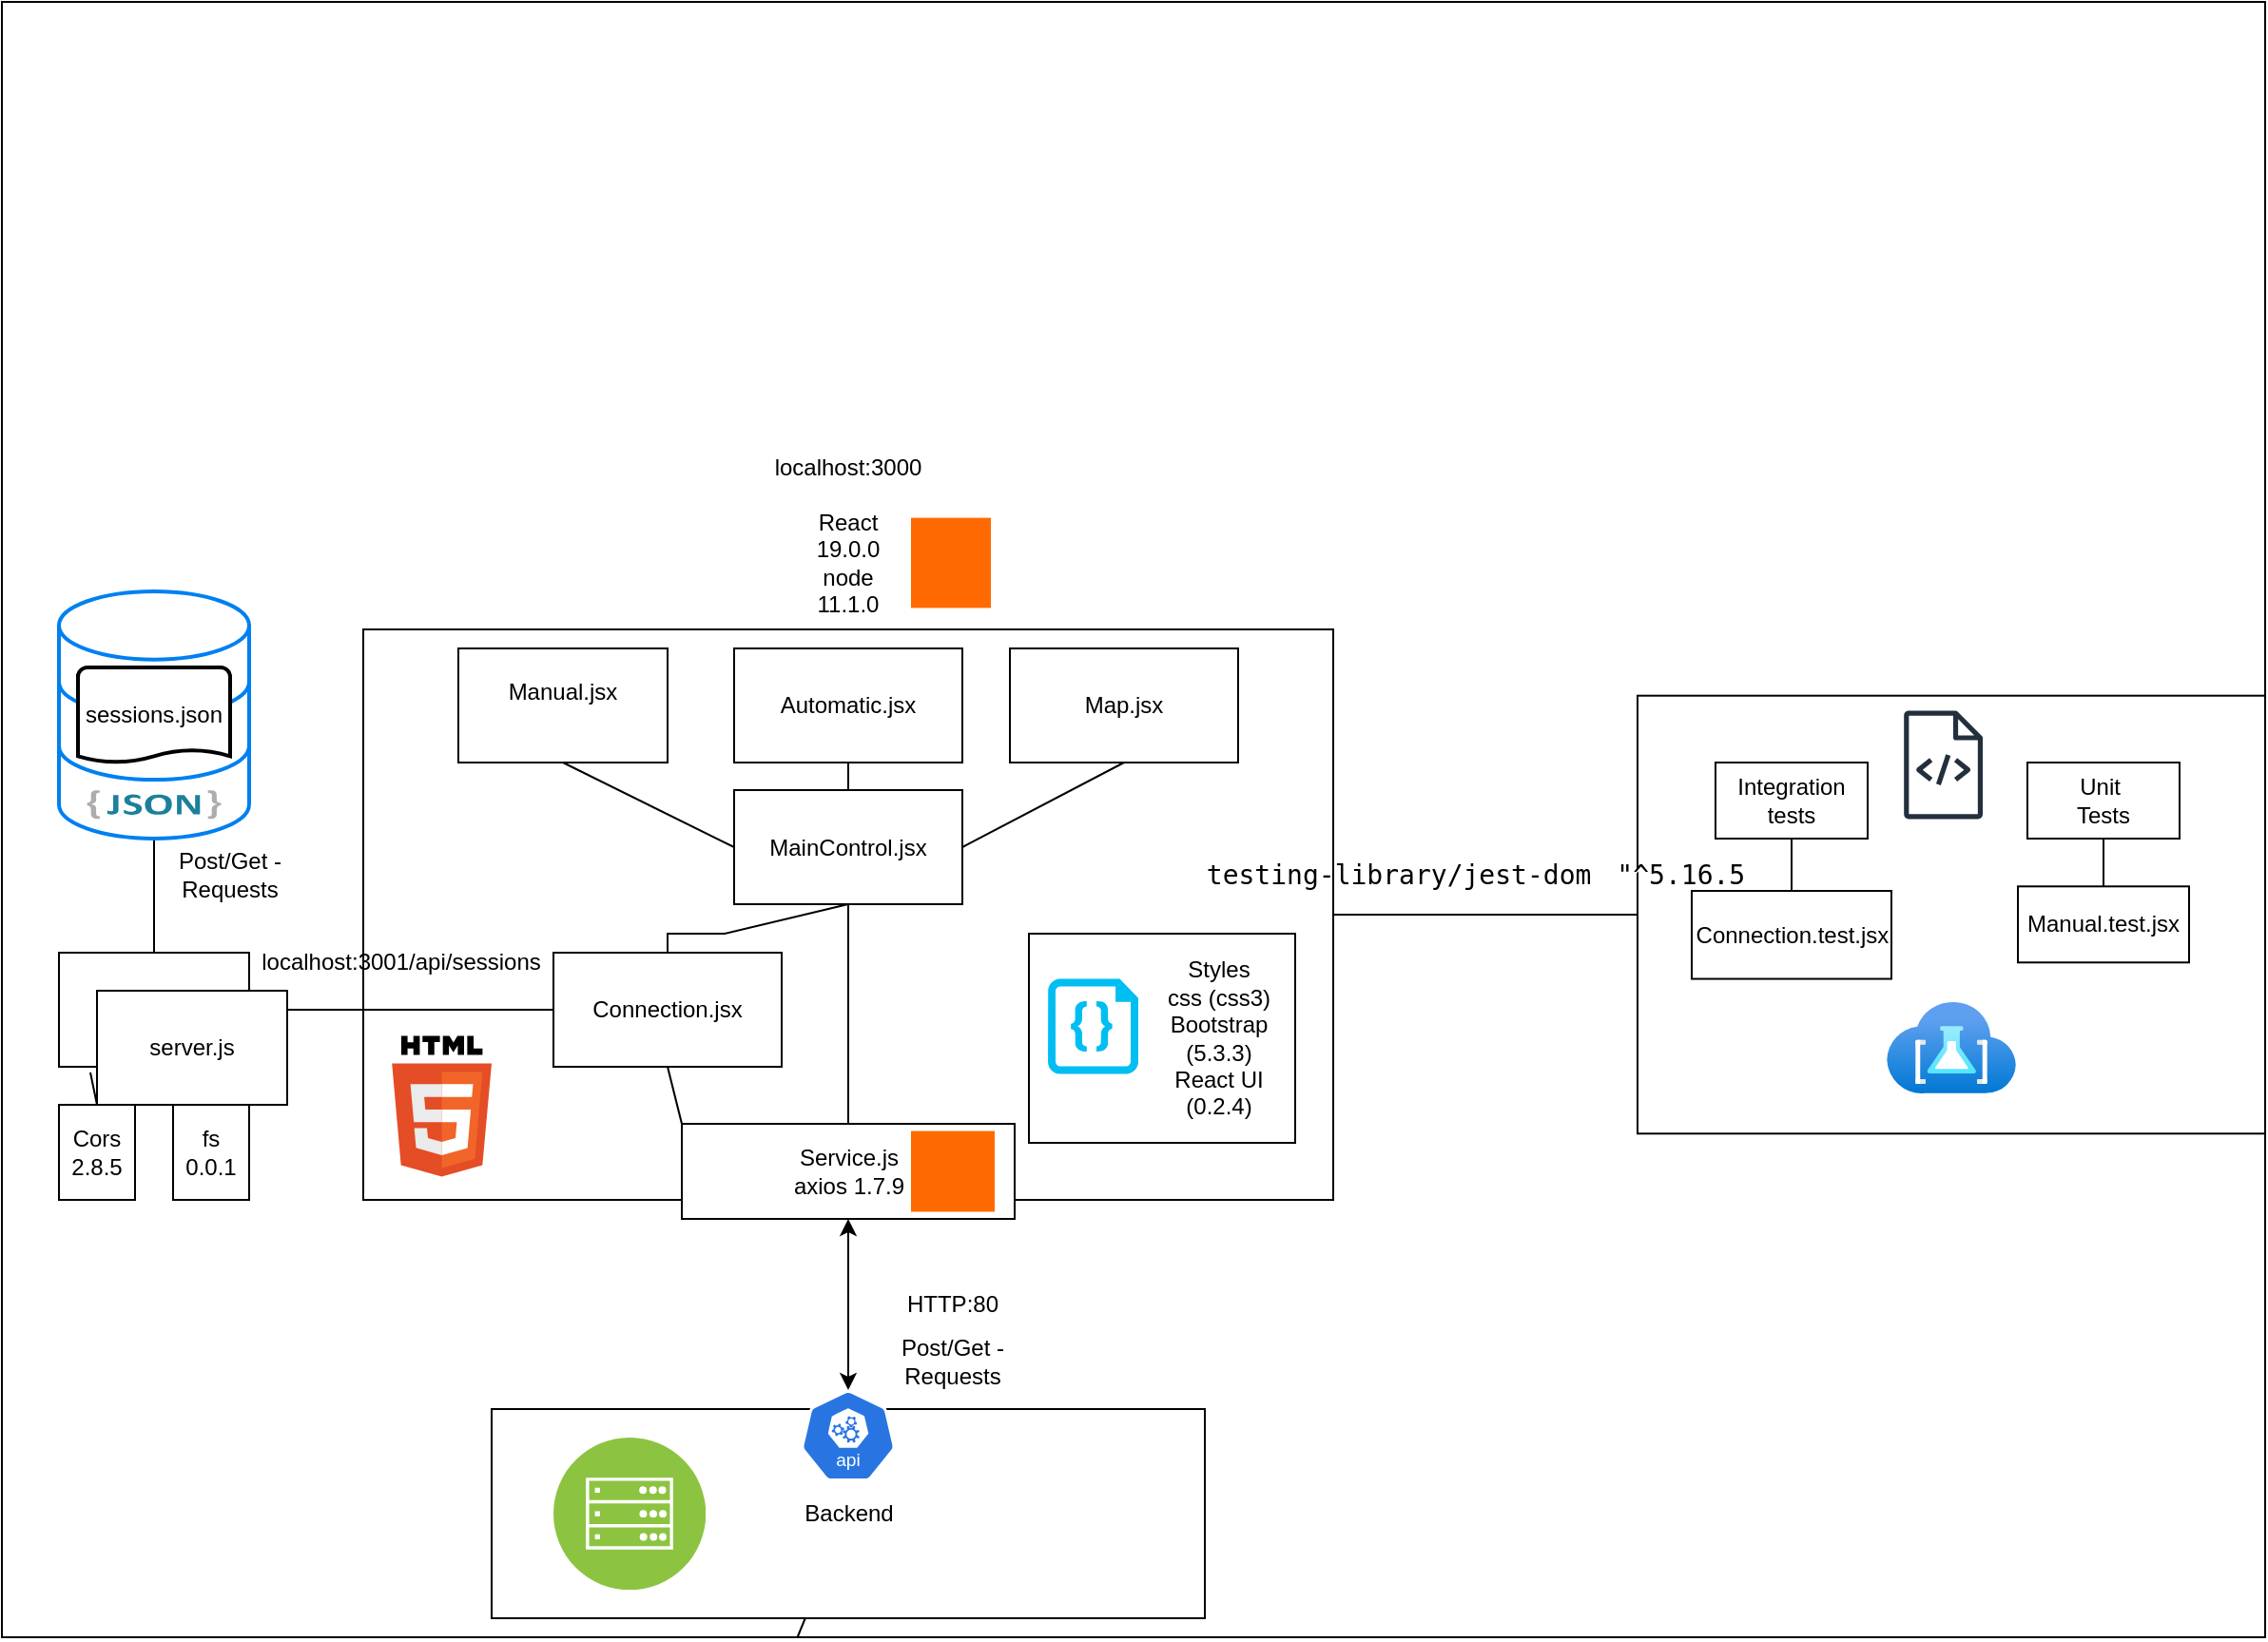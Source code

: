 <mxfile version="26.1.0">
  <diagram name="Seite-1" id="gkkskUzgAtUTZo50zCOZ">
    <mxGraphModel dx="2065" dy="731" grid="1" gridSize="10" guides="1" tooltips="1" connect="1" arrows="1" fold="1" page="1" pageScale="1" pageWidth="827" pageHeight="1169" math="0" shadow="0">
      <root>
        <mxCell id="0" />
        <mxCell id="1" parent="0" />
        <UserObject label="" id="DUG1_Ckx98TAZmIUl0dM-3">
          <mxCell style="rounded=0;whiteSpace=wrap;html=1;" vertex="1" parent="1">
            <mxGeometry x="-70" y="140" width="1190" height="860" as="geometry" />
          </mxCell>
        </UserObject>
        <mxCell id="DUG1_Ckx98TAZmIUl0dM-4" value="Backend" style="rounded=0;whiteSpace=wrap;html=1;" vertex="1" parent="1">
          <mxGeometry x="187.5" y="880" width="375" height="110" as="geometry" />
        </mxCell>
        <mxCell id="DUG1_Ckx98TAZmIUl0dM-9" value="" style="endArrow=none;html=1;rounded=0;" edge="1" parent="1" source="DUG1_Ckx98TAZmIUl0dM-4" target="DUG1_Ckx98TAZmIUl0dM-3">
          <mxGeometry width="50" height="50" relative="1" as="geometry">
            <mxPoint x="430" y="770" as="sourcePoint" />
            <mxPoint x="375" y="750" as="targetPoint" />
          </mxGeometry>
        </mxCell>
        <mxCell id="DUG1_Ckx98TAZmIUl0dM-10" value="HTTP:80" style="text;html=1;align=center;verticalAlign=middle;whiteSpace=wrap;rounded=0;" vertex="1" parent="1">
          <mxGeometry x="400" y="810" width="60" height="30" as="geometry" />
        </mxCell>
        <mxCell id="DUG1_Ckx98TAZmIUl0dM-14" value="" style="rounded=0;whiteSpace=wrap;html=1;" vertex="1" parent="1">
          <mxGeometry x="120" y="470" width="510" height="300" as="geometry" />
        </mxCell>
        <mxCell id="DUG1_Ckx98TAZmIUl0dM-15" value="Service.js&lt;div&gt;axios 1.7.9&lt;/div&gt;" style="rounded=0;whiteSpace=wrap;html=1;" vertex="1" parent="1">
          <mxGeometry x="287.5" y="730" width="175" height="50" as="geometry" />
        </mxCell>
        <mxCell id="DUG1_Ckx98TAZmIUl0dM-16" value="Manual.jsx&lt;div&gt;&lt;br&gt;&lt;/div&gt;" style="rounded=0;whiteSpace=wrap;html=1;" vertex="1" parent="1">
          <mxGeometry x="170" y="480" width="110" height="60" as="geometry" />
        </mxCell>
        <mxCell id="DUG1_Ckx98TAZmIUl0dM-17" value="React&lt;br&gt;19.0.0&lt;br&gt;node 11.1.0" style="text;html=1;align=center;verticalAlign=middle;whiteSpace=wrap;rounded=0;" vertex="1" parent="1">
          <mxGeometry x="345" y="420" width="60" height="30" as="geometry" />
        </mxCell>
        <mxCell id="DUG1_Ckx98TAZmIUl0dM-18" value="Connection.jsx" style="rounded=0;whiteSpace=wrap;html=1;" vertex="1" parent="1">
          <mxGeometry x="220" y="640" width="120" height="60" as="geometry" />
        </mxCell>
        <mxCell id="DUG1_Ckx98TAZmIUl0dM-19" value="server.js" style="rounded=0;whiteSpace=wrap;html=1;" vertex="1" parent="1">
          <mxGeometry x="-40" y="640" width="100" height="60" as="geometry" />
        </mxCell>
        <mxCell id="DUG1_Ckx98TAZmIUl0dM-21" value="Automatic.jsx" style="rounded=0;whiteSpace=wrap;html=1;" vertex="1" parent="1">
          <mxGeometry x="315" y="480" width="120" height="60" as="geometry" />
        </mxCell>
        <mxCell id="DUG1_Ckx98TAZmIUl0dM-22" value="" style="endArrow=none;html=1;rounded=0;entryX=0.5;entryY=1;entryDx=0;entryDy=0;exitX=0;exitY=0.5;exitDx=0;exitDy=0;" edge="1" parent="1" source="DUG1_Ckx98TAZmIUl0dM-23" target="DUG1_Ckx98TAZmIUl0dM-16">
          <mxGeometry width="50" height="50" relative="1" as="geometry">
            <mxPoint x="430" y="640" as="sourcePoint" />
            <mxPoint x="480" y="590" as="targetPoint" />
          </mxGeometry>
        </mxCell>
        <mxCell id="DUG1_Ckx98TAZmIUl0dM-23" value="MainControl.jsx" style="rounded=0;whiteSpace=wrap;html=1;" vertex="1" parent="1">
          <mxGeometry x="315" y="554.5" width="120" height="60" as="geometry" />
        </mxCell>
        <mxCell id="DUG1_Ckx98TAZmIUl0dM-24" value="Map.jsx" style="rounded=0;whiteSpace=wrap;html=1;" vertex="1" parent="1">
          <mxGeometry x="460" y="480" width="120" height="60" as="geometry" />
        </mxCell>
        <mxCell id="DUG1_Ckx98TAZmIUl0dM-25" value="" style="endArrow=none;html=1;rounded=0;entryX=0.5;entryY=1;entryDx=0;entryDy=0;exitX=1;exitY=0.5;exitDx=0;exitDy=0;" edge="1" parent="1" source="DUG1_Ckx98TAZmIUl0dM-23" target="DUG1_Ckx98TAZmIUl0dM-24">
          <mxGeometry width="50" height="50" relative="1" as="geometry">
            <mxPoint x="430" y="640" as="sourcePoint" />
            <mxPoint x="480" y="590" as="targetPoint" />
          </mxGeometry>
        </mxCell>
        <mxCell id="DUG1_Ckx98TAZmIUl0dM-26" value="" style="endArrow=none;html=1;rounded=0;entryX=0.5;entryY=1;entryDx=0;entryDy=0;exitX=0.5;exitY=0;exitDx=0;exitDy=0;" edge="1" parent="1" source="DUG1_Ckx98TAZmIUl0dM-23" target="DUG1_Ckx98TAZmIUl0dM-21">
          <mxGeometry width="50" height="50" relative="1" as="geometry">
            <mxPoint x="430" y="640" as="sourcePoint" />
            <mxPoint x="480" y="590" as="targetPoint" />
          </mxGeometry>
        </mxCell>
        <mxCell id="DUG1_Ckx98TAZmIUl0dM-28" value="" style="endArrow=none;html=1;rounded=0;exitX=0.5;exitY=1;exitDx=0;exitDy=0;entryX=0;entryY=0;entryDx=0;entryDy=0;" edge="1" parent="1" source="DUG1_Ckx98TAZmIUl0dM-18" target="DUG1_Ckx98TAZmIUl0dM-15">
          <mxGeometry width="50" height="50" relative="1" as="geometry">
            <mxPoint x="430" y="640" as="sourcePoint" />
            <mxPoint x="480" y="590" as="targetPoint" />
            <Array as="points" />
          </mxGeometry>
        </mxCell>
        <mxCell id="DUG1_Ckx98TAZmIUl0dM-34" value="" style="endArrow=none;html=1;rounded=0;entryX=0.5;entryY=1;entryDx=0;entryDy=0;exitX=0.5;exitY=0;exitDx=0;exitDy=0;" edge="1" parent="1" source="DUG1_Ckx98TAZmIUl0dM-18" target="DUG1_Ckx98TAZmIUl0dM-23">
          <mxGeometry width="50" height="50" relative="1" as="geometry">
            <mxPoint x="270" y="645" as="sourcePoint" />
            <mxPoint x="385" y="730" as="targetPoint" />
            <Array as="points">
              <mxPoint x="280" y="630" />
              <mxPoint x="310" y="630" />
            </Array>
          </mxGeometry>
        </mxCell>
        <mxCell id="DUG1_Ckx98TAZmIUl0dM-38" value="" style="endArrow=none;html=1;rounded=0;entryX=0.5;entryY=1;entryDx=0;entryDy=0;exitX=0.5;exitY=0;exitDx=0;exitDy=0;" edge="1" parent="1" source="DUG1_Ckx98TAZmIUl0dM-15" target="DUG1_Ckx98TAZmIUl0dM-23">
          <mxGeometry width="50" height="50" relative="1" as="geometry">
            <mxPoint x="340" y="760" as="sourcePoint" />
            <mxPoint x="390" y="710" as="targetPoint" />
          </mxGeometry>
        </mxCell>
        <mxCell id="DUG1_Ckx98TAZmIUl0dM-41" value="Cors&lt;br&gt;2.8.5" style="rounded=0;whiteSpace=wrap;html=1;" vertex="1" parent="1">
          <mxGeometry x="-40" y="720" width="40" height="50" as="geometry" />
        </mxCell>
        <mxCell id="DUG1_Ckx98TAZmIUl0dM-42" value="fs&lt;div&gt;0.0.1&lt;/div&gt;" style="rounded=0;whiteSpace=wrap;html=1;" vertex="1" parent="1">
          <mxGeometry x="20" y="720" width="40" height="50" as="geometry" />
        </mxCell>
        <mxCell id="DUG1_Ckx98TAZmIUl0dM-43" value="" style="endArrow=none;html=1;rounded=0;entryX=0.75;entryY=1;entryDx=0;entryDy=0;" edge="1" parent="1" source="DUG1_Ckx98TAZmIUl0dM-42" target="DUG1_Ckx98TAZmIUl0dM-19">
          <mxGeometry width="50" height="50" relative="1" as="geometry">
            <mxPoint x="310" y="790" as="sourcePoint" />
            <mxPoint x="360" y="740" as="targetPoint" />
          </mxGeometry>
        </mxCell>
        <mxCell id="DUG1_Ckx98TAZmIUl0dM-44" value="" style="endArrow=none;html=1;rounded=0;entryX=0.165;entryY=1.05;entryDx=0;entryDy=0;exitX=0.5;exitY=0;exitDx=0;exitDy=0;entryPerimeter=0;" edge="1" parent="1" source="DUG1_Ckx98TAZmIUl0dM-41" target="DUG1_Ckx98TAZmIUl0dM-19">
          <mxGeometry width="50" height="50" relative="1" as="geometry">
            <mxPoint x="310" y="790" as="sourcePoint" />
            <mxPoint x="360" y="740" as="targetPoint" />
          </mxGeometry>
        </mxCell>
        <mxCell id="DUG1_Ckx98TAZmIUl0dM-45" value="" style="endArrow=none;html=1;rounded=0;entryX=0;entryY=0.5;entryDx=0;entryDy=0;exitX=1;exitY=0.5;exitDx=0;exitDy=0;" edge="1" parent="1" source="DUG1_Ckx98TAZmIUl0dM-19" target="DUG1_Ckx98TAZmIUl0dM-18">
          <mxGeometry width="50" height="50" relative="1" as="geometry">
            <mxPoint x="310" y="790" as="sourcePoint" />
            <mxPoint x="360" y="740" as="targetPoint" />
          </mxGeometry>
        </mxCell>
        <mxCell id="DUG1_Ckx98TAZmIUl0dM-53" value="localhost:3000" style="text;html=1;align=center;verticalAlign=middle;whiteSpace=wrap;rounded=0;" vertex="1" parent="1">
          <mxGeometry x="345" y="370" width="60" height="30" as="geometry" />
        </mxCell>
        <mxCell id="DUG1_Ckx98TAZmIUl0dM-54" value="" style="endArrow=none;html=1;rounded=0;entryX=0.5;entryY=0;entryDx=0;entryDy=0;" edge="1" parent="1" source="DUG1_Ckx98TAZmIUl0dM-55" target="DUG1_Ckx98TAZmIUl0dM-19">
          <mxGeometry width="50" height="50" relative="1" as="geometry">
            <mxPoint x="260" y="580" as="sourcePoint" />
            <mxPoint x="310" y="530" as="targetPoint" />
          </mxGeometry>
        </mxCell>
        <mxCell id="DUG1_Ckx98TAZmIUl0dM-56" value="localhost:3001/api/sessions" style="text;html=1;align=center;verticalAlign=middle;whiteSpace=wrap;rounded=0;" vertex="1" parent="1">
          <mxGeometry x="110" y="630" width="60" height="30" as="geometry" />
        </mxCell>
        <mxCell id="DUG1_Ckx98TAZmIUl0dM-59" value="Post/Get -Requests" style="text;html=1;align=center;verticalAlign=middle;whiteSpace=wrap;rounded=0;" vertex="1" parent="1">
          <mxGeometry x="20" y="583.74" width="60" height="30" as="geometry" />
        </mxCell>
        <mxCell id="DUG1_Ckx98TAZmIUl0dM-60" value="Post/Get -Requests" style="text;html=1;align=center;verticalAlign=middle;whiteSpace=wrap;rounded=0;" vertex="1" parent="1">
          <mxGeometry x="400" y="840" width="60" height="30" as="geometry" />
        </mxCell>
        <mxCell id="DUG1_Ckx98TAZmIUl0dM-63" value="" style="image;aspect=fixed;perimeter=ellipsePerimeter;html=1;align=center;shadow=0;dashed=0;fontColor=#4277BB;labelBackgroundColor=default;fontSize=12;spacingTop=3;image=img/lib/ibm/infrastructure/mobile_backend.svg;" vertex="1" parent="1">
          <mxGeometry x="220" y="895" width="80" height="80" as="geometry" />
        </mxCell>
        <mxCell id="DUG1_Ckx98TAZmIUl0dM-69" value="" style="points=[];aspect=fixed;html=1;align=center;shadow=0;dashed=0;fillColor=#FF6A00;strokeColor=none;shape=mxgraph.alibaba_cloud.apigateway;" vertex="1" parent="1">
          <mxGeometry x="408" y="733.77" width="44" height="42.47" as="geometry" />
        </mxCell>
        <mxCell id="DUG1_Ckx98TAZmIUl0dM-71" value="" style="html=1;verticalLabelPosition=bottom;align=center;labelBackgroundColor=#ffffff;verticalAlign=top;strokeWidth=2;strokeColor=#0080F0;shadow=0;dashed=0;shape=mxgraph.ios7.icons.data;" vertex="1" parent="1">
          <mxGeometry x="-40" y="450" width="100" height="130" as="geometry" />
        </mxCell>
        <mxCell id="DUG1_Ckx98TAZmIUl0dM-55" value="sessions.json" style="strokeWidth=2;html=1;shape=mxgraph.flowchart.document2;whiteSpace=wrap;size=0.133;" vertex="1" parent="1">
          <mxGeometry x="-30" y="490" width="80" height="50" as="geometry" />
        </mxCell>
        <mxCell id="DUG1_Ckx98TAZmIUl0dM-76" value="" style="rounded=0;whiteSpace=wrap;html=1;" vertex="1" parent="1">
          <mxGeometry x="470" y="630" width="140" height="110" as="geometry" />
        </mxCell>
        <mxCell id="DUG1_Ckx98TAZmIUl0dM-72" value="" style="verticalLabelPosition=bottom;html=1;verticalAlign=top;align=center;strokeColor=none;fillColor=#00BEF2;shape=mxgraph.azure.code_file;pointerEvents=1;" vertex="1" parent="1">
          <mxGeometry x="480" y="653.77" width="47.5" height="50" as="geometry" />
        </mxCell>
        <mxCell id="DUG1_Ckx98TAZmIUl0dM-75" value="Styles&lt;br&gt;css (css3)&lt;div&gt;Bootstrap (5.3.3)&lt;/div&gt;&lt;div&gt;React UI (0.2.4)&lt;/div&gt;" style="text;html=1;align=center;verticalAlign=middle;whiteSpace=wrap;rounded=0;" vertex="1" parent="1">
          <mxGeometry x="540" y="670" width="60" height="30" as="geometry" />
        </mxCell>
        <mxCell id="DUG1_Ckx98TAZmIUl0dM-78" value="" style="aspect=fixed;sketch=0;html=1;dashed=0;whitespace=wrap;verticalLabelPosition=bottom;verticalAlign=top;fillColor=#2875E2;strokeColor=#ffffff;points=[[0.005,0.63,0],[0.1,0.2,0],[0.9,0.2,0],[0.5,0,0],[0.995,0.63,0],[0.72,0.99,0],[0.5,1,0],[0.28,0.99,0]];shape=mxgraph.kubernetes.icon2;kubernetesLabel=1;prIcon=api" vertex="1" parent="1">
          <mxGeometry x="350" y="870" width="50" height="48" as="geometry" />
        </mxCell>
        <mxCell id="DUG1_Ckx98TAZmIUl0dM-79" value="" style="endArrow=classic;startArrow=classic;html=1;rounded=0;entryX=0.5;entryY=1;entryDx=0;entryDy=0;exitX=0.5;exitY=0;exitDx=0;exitDy=0;exitPerimeter=0;" edge="1" parent="1" source="DUG1_Ckx98TAZmIUl0dM-78" target="DUG1_Ckx98TAZmIUl0dM-15">
          <mxGeometry width="50" height="50" relative="1" as="geometry">
            <mxPoint x="260" y="820" as="sourcePoint" />
            <mxPoint x="310" y="770" as="targetPoint" />
          </mxGeometry>
        </mxCell>
        <mxCell id="DUG1_Ckx98TAZmIUl0dM-80" value="" style="dashed=0;outlineConnect=0;html=1;align=center;labelPosition=center;verticalLabelPosition=bottom;verticalAlign=top;shape=mxgraph.weblogos.json_2" vertex="1" parent="1">
          <mxGeometry x="-25.2" y="554.5" width="70.4" height="15.2" as="geometry" />
        </mxCell>
        <mxCell id="DUG1_Ckx98TAZmIUl0dM-81" value="" style="dashed=0;outlineConnect=0;html=1;align=center;labelPosition=center;verticalLabelPosition=bottom;verticalAlign=top;shape=mxgraph.weblogos.html5" vertex="1" parent="1">
          <mxGeometry x="135.1" y="683.74" width="52.4" height="74" as="geometry" />
        </mxCell>
        <mxCell id="DUG1_Ckx98TAZmIUl0dM-83" value="" style="shape=image;html=1;verticalAlign=top;verticalLabelPosition=bottom;labelBackgroundColor=#ffffff;imageAspect=0;aspect=fixed;image=https://cdn1.iconfinder.com/data/icons/unicons-line-vol-5/24/react-128.png" vertex="1" parent="1">
          <mxGeometry x="280" y="400" width="70" height="70" as="geometry" />
        </mxCell>
        <mxCell id="DUG1_Ckx98TAZmIUl0dM-84" value="" style="points=[];aspect=fixed;html=1;align=center;shadow=0;dashed=0;fillColor=#FF6A00;strokeColor=none;shape=mxgraph.alibaba_cloud.nodejs_performance_platform;" vertex="1" parent="1">
          <mxGeometry x="408" y="411.3" width="42" height="47.4" as="geometry" />
        </mxCell>
        <mxCell id="DUG1_Ckx98TAZmIUl0dM-85" value="" style="rounded=0;whiteSpace=wrap;html=1;" vertex="1" parent="1">
          <mxGeometry x="790" y="504.85" width="330" height="230.3" as="geometry" />
        </mxCell>
        <mxCell id="DUG1_Ckx98TAZmIUl0dM-86" value="" style="image;aspect=fixed;html=1;points=[];align=center;fontSize=12;image=img/lib/azure2/other/Test_Base.svg;" vertex="1" parent="1">
          <mxGeometry x="921" y="666" width="68" height="48" as="geometry" />
        </mxCell>
        <mxCell id="DUG1_Ckx98TAZmIUl0dM-49" value="" style="sketch=0;outlineConnect=0;fontColor=#232F3E;gradientColor=none;fillColor=#232F3D;strokeColor=none;dashed=0;verticalLabelPosition=bottom;verticalAlign=top;align=center;html=1;fontSize=12;fontStyle=0;aspect=fixed;pointerEvents=1;shape=mxgraph.aws4.source_code;" vertex="1" parent="1">
          <mxGeometry x="930" y="512.76" width="41.61" height="56.94" as="geometry" />
        </mxCell>
        <mxCell id="DUG1_Ckx98TAZmIUl0dM-88" value="Integration tests" style="rounded=0;whiteSpace=wrap;html=1;" vertex="1" parent="1">
          <mxGeometry x="831" y="540" width="80" height="40" as="geometry" />
        </mxCell>
        <mxCell id="DUG1_Ckx98TAZmIUl0dM-89" value="server.js" style="rounded=0;whiteSpace=wrap;html=1;" vertex="1" parent="1">
          <mxGeometry x="-20" y="660" width="100" height="60" as="geometry" />
        </mxCell>
        <mxCell id="DUG1_Ckx98TAZmIUl0dM-90" value="Unit&amp;nbsp;&lt;br&gt;Tests" style="rounded=0;whiteSpace=wrap;html=1;" vertex="1" parent="1">
          <mxGeometry x="995" y="540" width="80" height="40" as="geometry" />
        </mxCell>
        <mxCell id="DUG1_Ckx98TAZmIUl0dM-91" value="Manual.test.jsx" style="rounded=0;whiteSpace=wrap;html=1;" vertex="1" parent="1">
          <mxGeometry x="990" y="605.15" width="90" height="40" as="geometry" />
        </mxCell>
        <mxCell id="DUG1_Ckx98TAZmIUl0dM-92" value="Connection.test.jsx" style="rounded=0;whiteSpace=wrap;html=1;" vertex="1" parent="1">
          <mxGeometry x="818.5" y="607.51" width="105" height="46.26" as="geometry" />
        </mxCell>
        <mxCell id="DUG1_Ckx98TAZmIUl0dM-93" value="" style="endArrow=none;html=1;rounded=0;entryX=0.5;entryY=1;entryDx=0;entryDy=0;exitX=0.5;exitY=0;exitDx=0;exitDy=0;" edge="1" parent="1" source="DUG1_Ckx98TAZmIUl0dM-91" target="DUG1_Ckx98TAZmIUl0dM-90">
          <mxGeometry width="50" height="50" relative="1" as="geometry">
            <mxPoint x="880" y="720" as="sourcePoint" />
            <mxPoint x="930" y="670" as="targetPoint" />
          </mxGeometry>
        </mxCell>
        <mxCell id="DUG1_Ckx98TAZmIUl0dM-94" value="" style="endArrow=none;html=1;rounded=0;entryX=0.5;entryY=1;entryDx=0;entryDy=0;exitX=0.5;exitY=0;exitDx=0;exitDy=0;" edge="1" parent="1" source="DUG1_Ckx98TAZmIUl0dM-92" target="DUG1_Ckx98TAZmIUl0dM-88">
          <mxGeometry width="50" height="50" relative="1" as="geometry">
            <mxPoint x="880" y="720" as="sourcePoint" />
            <mxPoint x="930" y="670" as="targetPoint" />
          </mxGeometry>
        </mxCell>
        <mxCell id="DUG1_Ckx98TAZmIUl0dM-96" value="" style="endArrow=none;html=1;rounded=0;entryX=0;entryY=0.5;entryDx=0;entryDy=0;exitX=1;exitY=0.5;exitDx=0;exitDy=0;" edge="1" parent="1" source="DUG1_Ckx98TAZmIUl0dM-14" target="DUG1_Ckx98TAZmIUl0dM-85">
          <mxGeometry width="50" height="50" relative="1" as="geometry">
            <mxPoint x="880" y="720" as="sourcePoint" />
            <mxPoint x="930" y="670" as="targetPoint" />
          </mxGeometry>
        </mxCell>
        <mxCell id="DUG1_Ckx98TAZmIUl0dM-100" value="&lt;pre style=&quot;box-sizing: inherit; margin-top: 1.5em; margin-bottom: 3em; padding: 20px; border: 0px; font-variant-numeric: inherit; font-variant-east-asian: inherit; font-variant-alternates: inherit; font-variant-position: inherit; font-variant-emoji: inherit; font-stretch: inherit; line-height: 1.5em; font-family: Consolas, Monaco, &amp;quot;Andale Mono&amp;quot;, &amp;quot;Ubuntu Mono&amp;quot;, monospace; font-optical-sizing: inherit; font-size-adjust: inherit; font-kerning: inherit; font-feature-settings: inherit; font-variation-settings: inherit; font-size: 1.4rem; vertical-align: baseline; background: var(--gray05); text-shadow: rgb(255, 255, 255) 0px 1px; text-align: left; word-break: normal; overflow-wrap: normal; tab-size: 4; hyphens: none; overflow: auto; min-width: 100%; max-width: 100%;&quot; tabindex=&quot;0&quot; class=&quot;language-javascript&quot;&gt;&lt;code style=&quot;box-sizing: inherit; margin: 0px; padding: 0px; border: 0px; font-style: inherit; font-variant: inherit; font-stretch: inherit; line-height: inherit; font-family: Consolas, Monaco, &amp;quot;Andale Mono&amp;quot;, &amp;quot;Ubuntu Mono&amp;quot;, monospace; font-optical-sizing: inherit; font-size-adjust: inherit; font-kerning: inherit; font-feature-settings: inherit; font-variation-settings: inherit; font-size: inherit; vertical-align: baseline; background: 0px 0px; text-shadow: rgb(255, 255, 255) 0px 1px; word-spacing: normal; word-break: normal; overflow-wrap: normal; tab-size: 4; hyphens: none;&quot; class=&quot;language-javascript&quot;&gt;&lt;font style=&quot;color: rgb(0, 0, 0);&quot;&gt;&lt;span style=&quot;box-sizing: inherit; margin: 0px; padding: 0px; border: 0px; font-style: inherit; font-variant: inherit; font-weight: inherit; font-stretch: inherit; line-height: inherit; font-family: inherit; font-optical-sizing: inherit; font-size-adjust: inherit; font-kerning: inherit; font-feature-settings: inherit; font-variation-settings: inherit; font-size: 14px; vertical-align: baseline;&quot; class=&quot;token string-property property&quot;&gt;testing-library/jest-dom&lt;/span&gt; &lt;span style=&quot;box-sizing: inherit; margin: 0px; padding: 0px; border: 0px; font-style: inherit; font-variant: inherit; font-weight: inherit; font-stretch: inherit; line-height: inherit; font-family: inherit; font-optical-sizing: inherit; font-size-adjust: inherit; font-kerning: inherit; font-feature-settings: inherit; font-variation-settings: inherit; font-size: 14px; vertical-align: baseline;&quot; class=&quot;token string&quot;&gt;&quot;^5.16.5&lt;/span&gt;&lt;/font&gt;&lt;/code&gt;&lt;/pre&gt;" style="text;html=1;align=center;verticalAlign=middle;whiteSpace=wrap;rounded=0;" vertex="1" parent="1">
          <mxGeometry x="660" y="605.15" width="90" height="20" as="geometry" />
        </mxCell>
      </root>
    </mxGraphModel>
  </diagram>
</mxfile>
